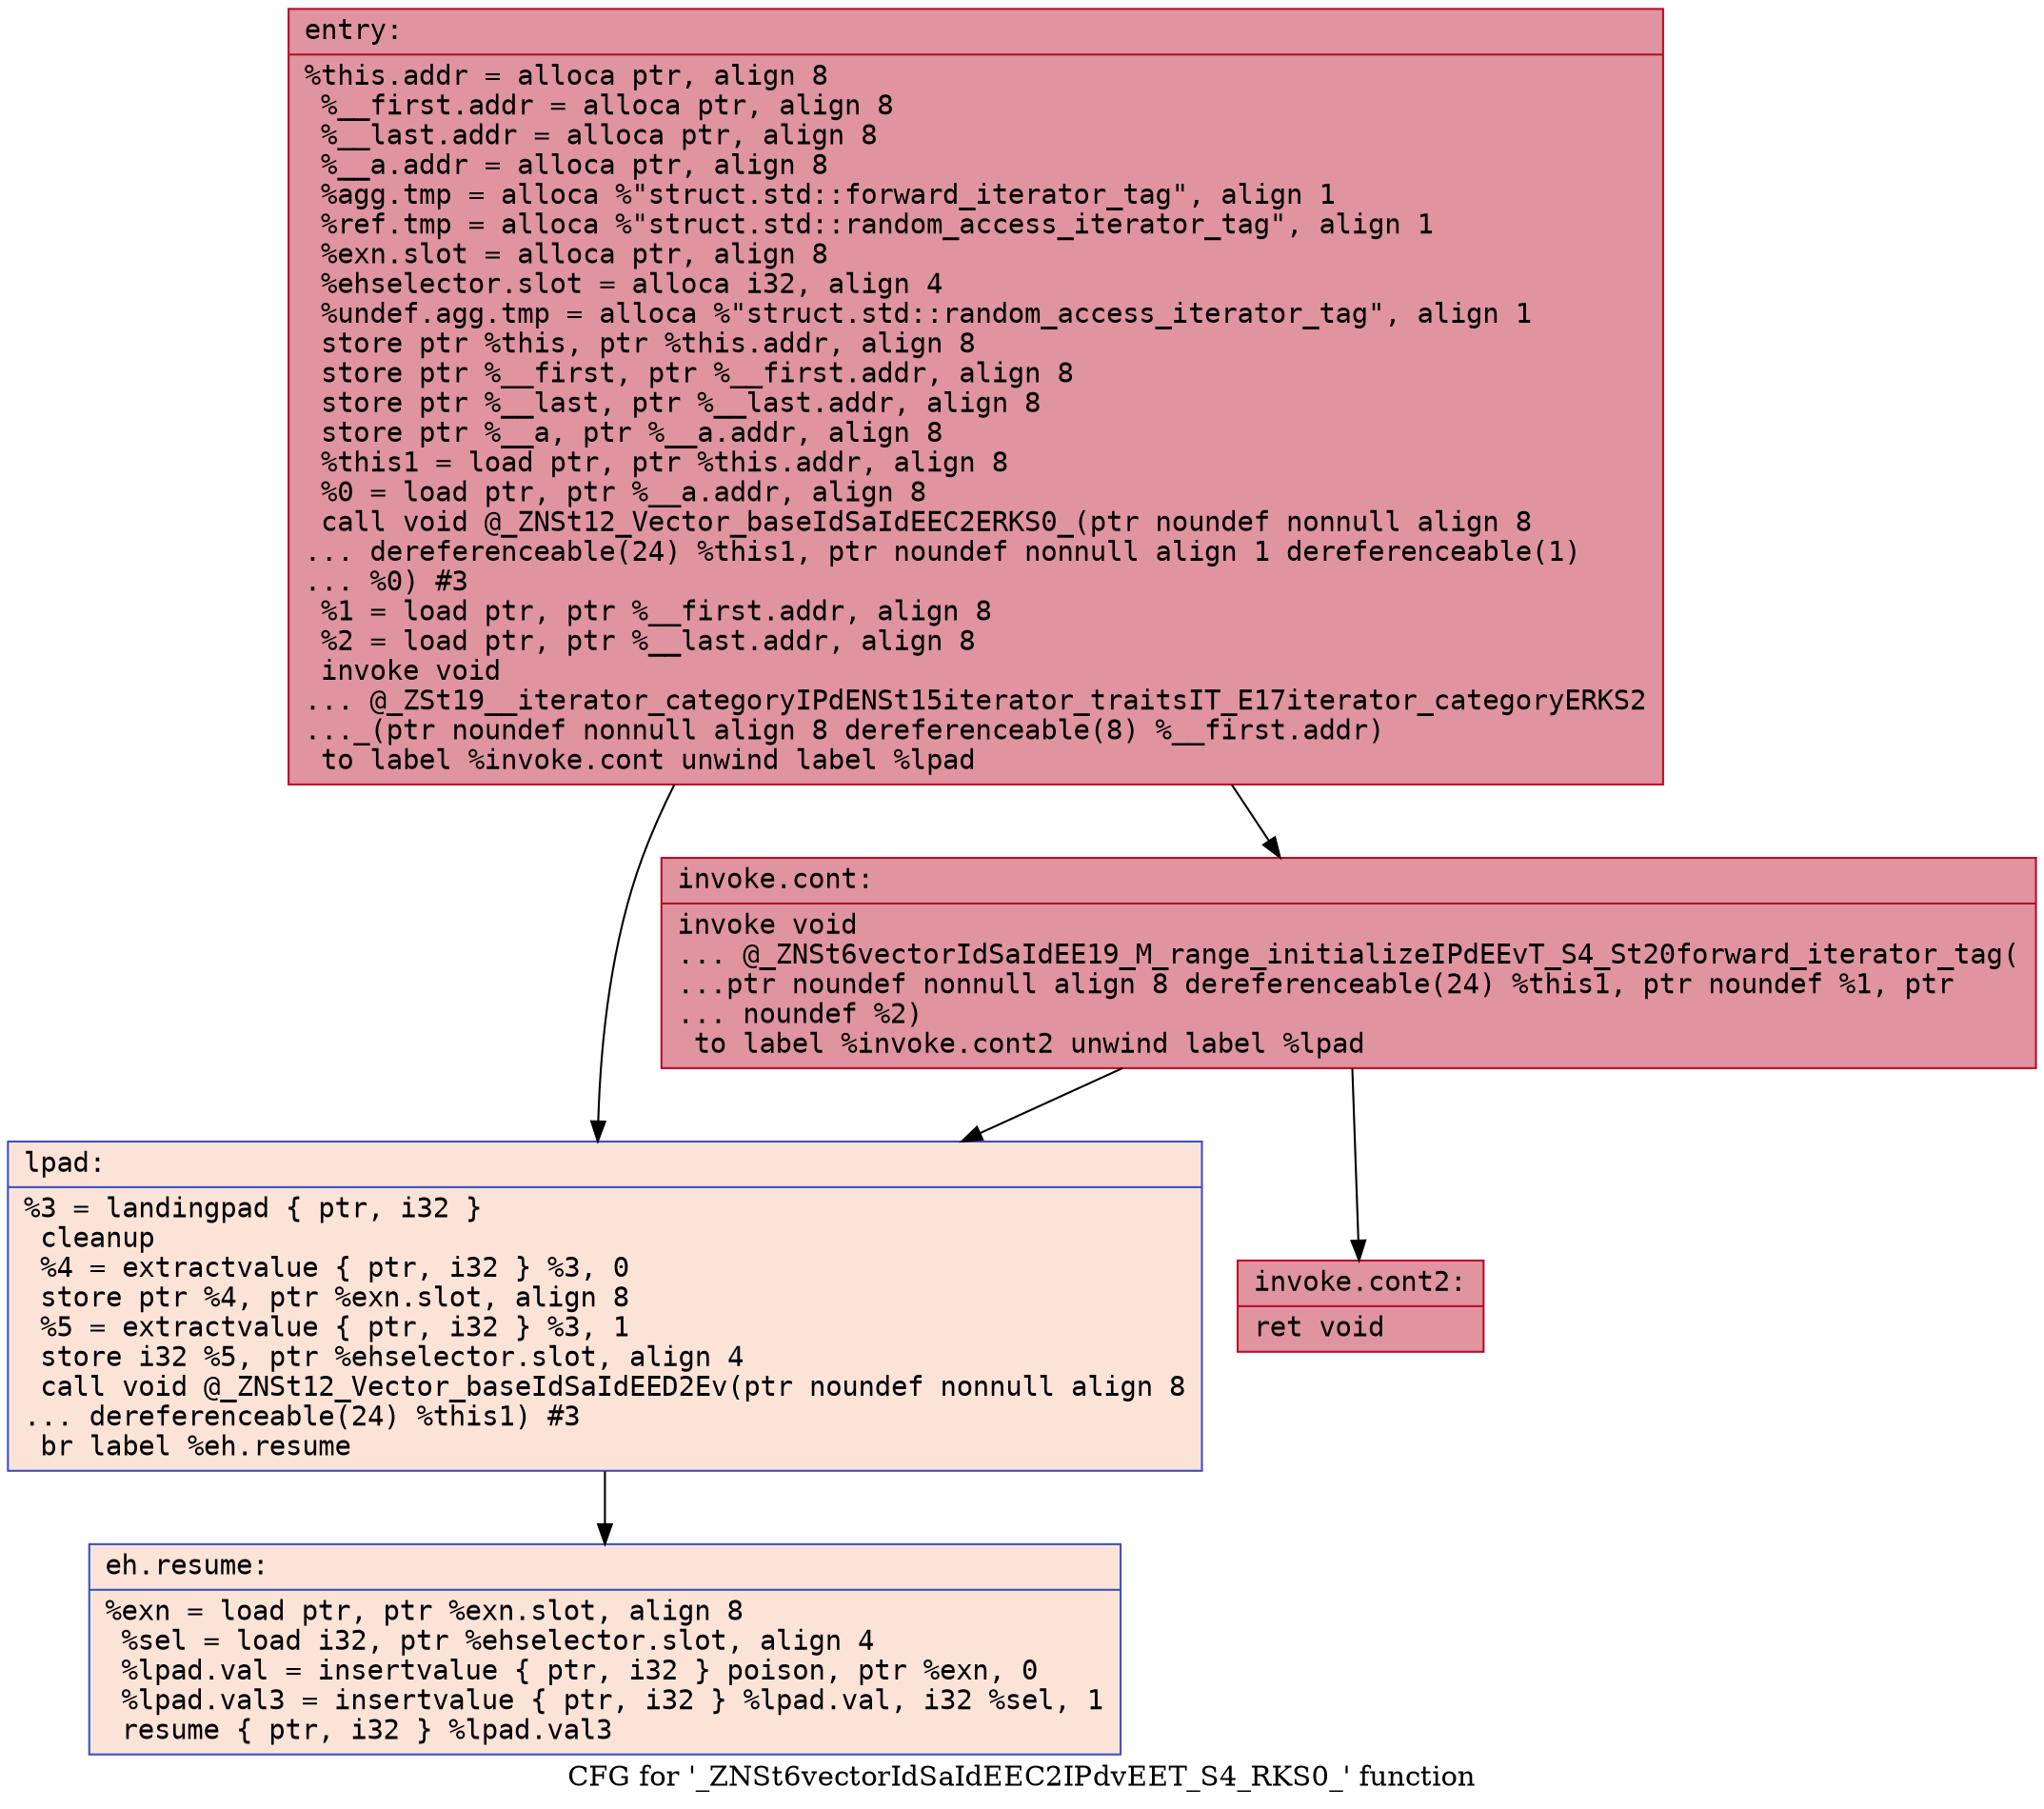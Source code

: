 digraph "CFG for '_ZNSt6vectorIdSaIdEEC2IPdvEET_S4_RKS0_' function" {
	label="CFG for '_ZNSt6vectorIdSaIdEEC2IPdvEET_S4_RKS0_' function";

	Node0x556bfe299010 [shape=record,color="#b70d28ff", style=filled, fillcolor="#b70d2870" fontname="Courier",label="{entry:\l|  %this.addr = alloca ptr, align 8\l  %__first.addr = alloca ptr, align 8\l  %__last.addr = alloca ptr, align 8\l  %__a.addr = alloca ptr, align 8\l  %agg.tmp = alloca %\"struct.std::forward_iterator_tag\", align 1\l  %ref.tmp = alloca %\"struct.std::random_access_iterator_tag\", align 1\l  %exn.slot = alloca ptr, align 8\l  %ehselector.slot = alloca i32, align 4\l  %undef.agg.tmp = alloca %\"struct.std::random_access_iterator_tag\", align 1\l  store ptr %this, ptr %this.addr, align 8\l  store ptr %__first, ptr %__first.addr, align 8\l  store ptr %__last, ptr %__last.addr, align 8\l  store ptr %__a, ptr %__a.addr, align 8\l  %this1 = load ptr, ptr %this.addr, align 8\l  %0 = load ptr, ptr %__a.addr, align 8\l  call void @_ZNSt12_Vector_baseIdSaIdEEC2ERKS0_(ptr noundef nonnull align 8\l... dereferenceable(24) %this1, ptr noundef nonnull align 1 dereferenceable(1)\l... %0) #3\l  %1 = load ptr, ptr %__first.addr, align 8\l  %2 = load ptr, ptr %__last.addr, align 8\l  invoke void\l... @_ZSt19__iterator_categoryIPdENSt15iterator_traitsIT_E17iterator_categoryERKS2\l..._(ptr noundef nonnull align 8 dereferenceable(8) %__first.addr)\l          to label %invoke.cont unwind label %lpad\l}"];
	Node0x556bfe299010 -> Node0x556bfe299df0[tooltip="entry -> invoke.cont\nProbability 100.00%" ];
	Node0x556bfe299010 -> Node0x556bfe299e40[tooltip="entry -> lpad\nProbability 0.00%" ];
	Node0x556bfe299df0 [shape=record,color="#b70d28ff", style=filled, fillcolor="#b70d2870" fontname="Courier",label="{invoke.cont:\l|  invoke void\l... @_ZNSt6vectorIdSaIdEE19_M_range_initializeIPdEEvT_S4_St20forward_iterator_tag(\l...ptr noundef nonnull align 8 dereferenceable(24) %this1, ptr noundef %1, ptr\l... noundef %2)\l          to label %invoke.cont2 unwind label %lpad\l}"];
	Node0x556bfe299df0 -> Node0x556bfe29a020[tooltip="invoke.cont -> invoke.cont2\nProbability 100.00%" ];
	Node0x556bfe299df0 -> Node0x556bfe299e40[tooltip="invoke.cont -> lpad\nProbability 0.00%" ];
	Node0x556bfe29a020 [shape=record,color="#b70d28ff", style=filled, fillcolor="#b70d2870" fontname="Courier",label="{invoke.cont2:\l|  ret void\l}"];
	Node0x556bfe299e40 [shape=record,color="#3d50c3ff", style=filled, fillcolor="#f6bfa670" fontname="Courier",label="{lpad:\l|  %3 = landingpad \{ ptr, i32 \}\l          cleanup\l  %4 = extractvalue \{ ptr, i32 \} %3, 0\l  store ptr %4, ptr %exn.slot, align 8\l  %5 = extractvalue \{ ptr, i32 \} %3, 1\l  store i32 %5, ptr %ehselector.slot, align 4\l  call void @_ZNSt12_Vector_baseIdSaIdEED2Ev(ptr noundef nonnull align 8\l... dereferenceable(24) %this1) #3\l  br label %eh.resume\l}"];
	Node0x556bfe299e40 -> Node0x556bfe29a810[tooltip="lpad -> eh.resume\nProbability 100.00%" ];
	Node0x556bfe29a810 [shape=record,color="#3d50c3ff", style=filled, fillcolor="#f6bfa670" fontname="Courier",label="{eh.resume:\l|  %exn = load ptr, ptr %exn.slot, align 8\l  %sel = load i32, ptr %ehselector.slot, align 4\l  %lpad.val = insertvalue \{ ptr, i32 \} poison, ptr %exn, 0\l  %lpad.val3 = insertvalue \{ ptr, i32 \} %lpad.val, i32 %sel, 1\l  resume \{ ptr, i32 \} %lpad.val3\l}"];
}
